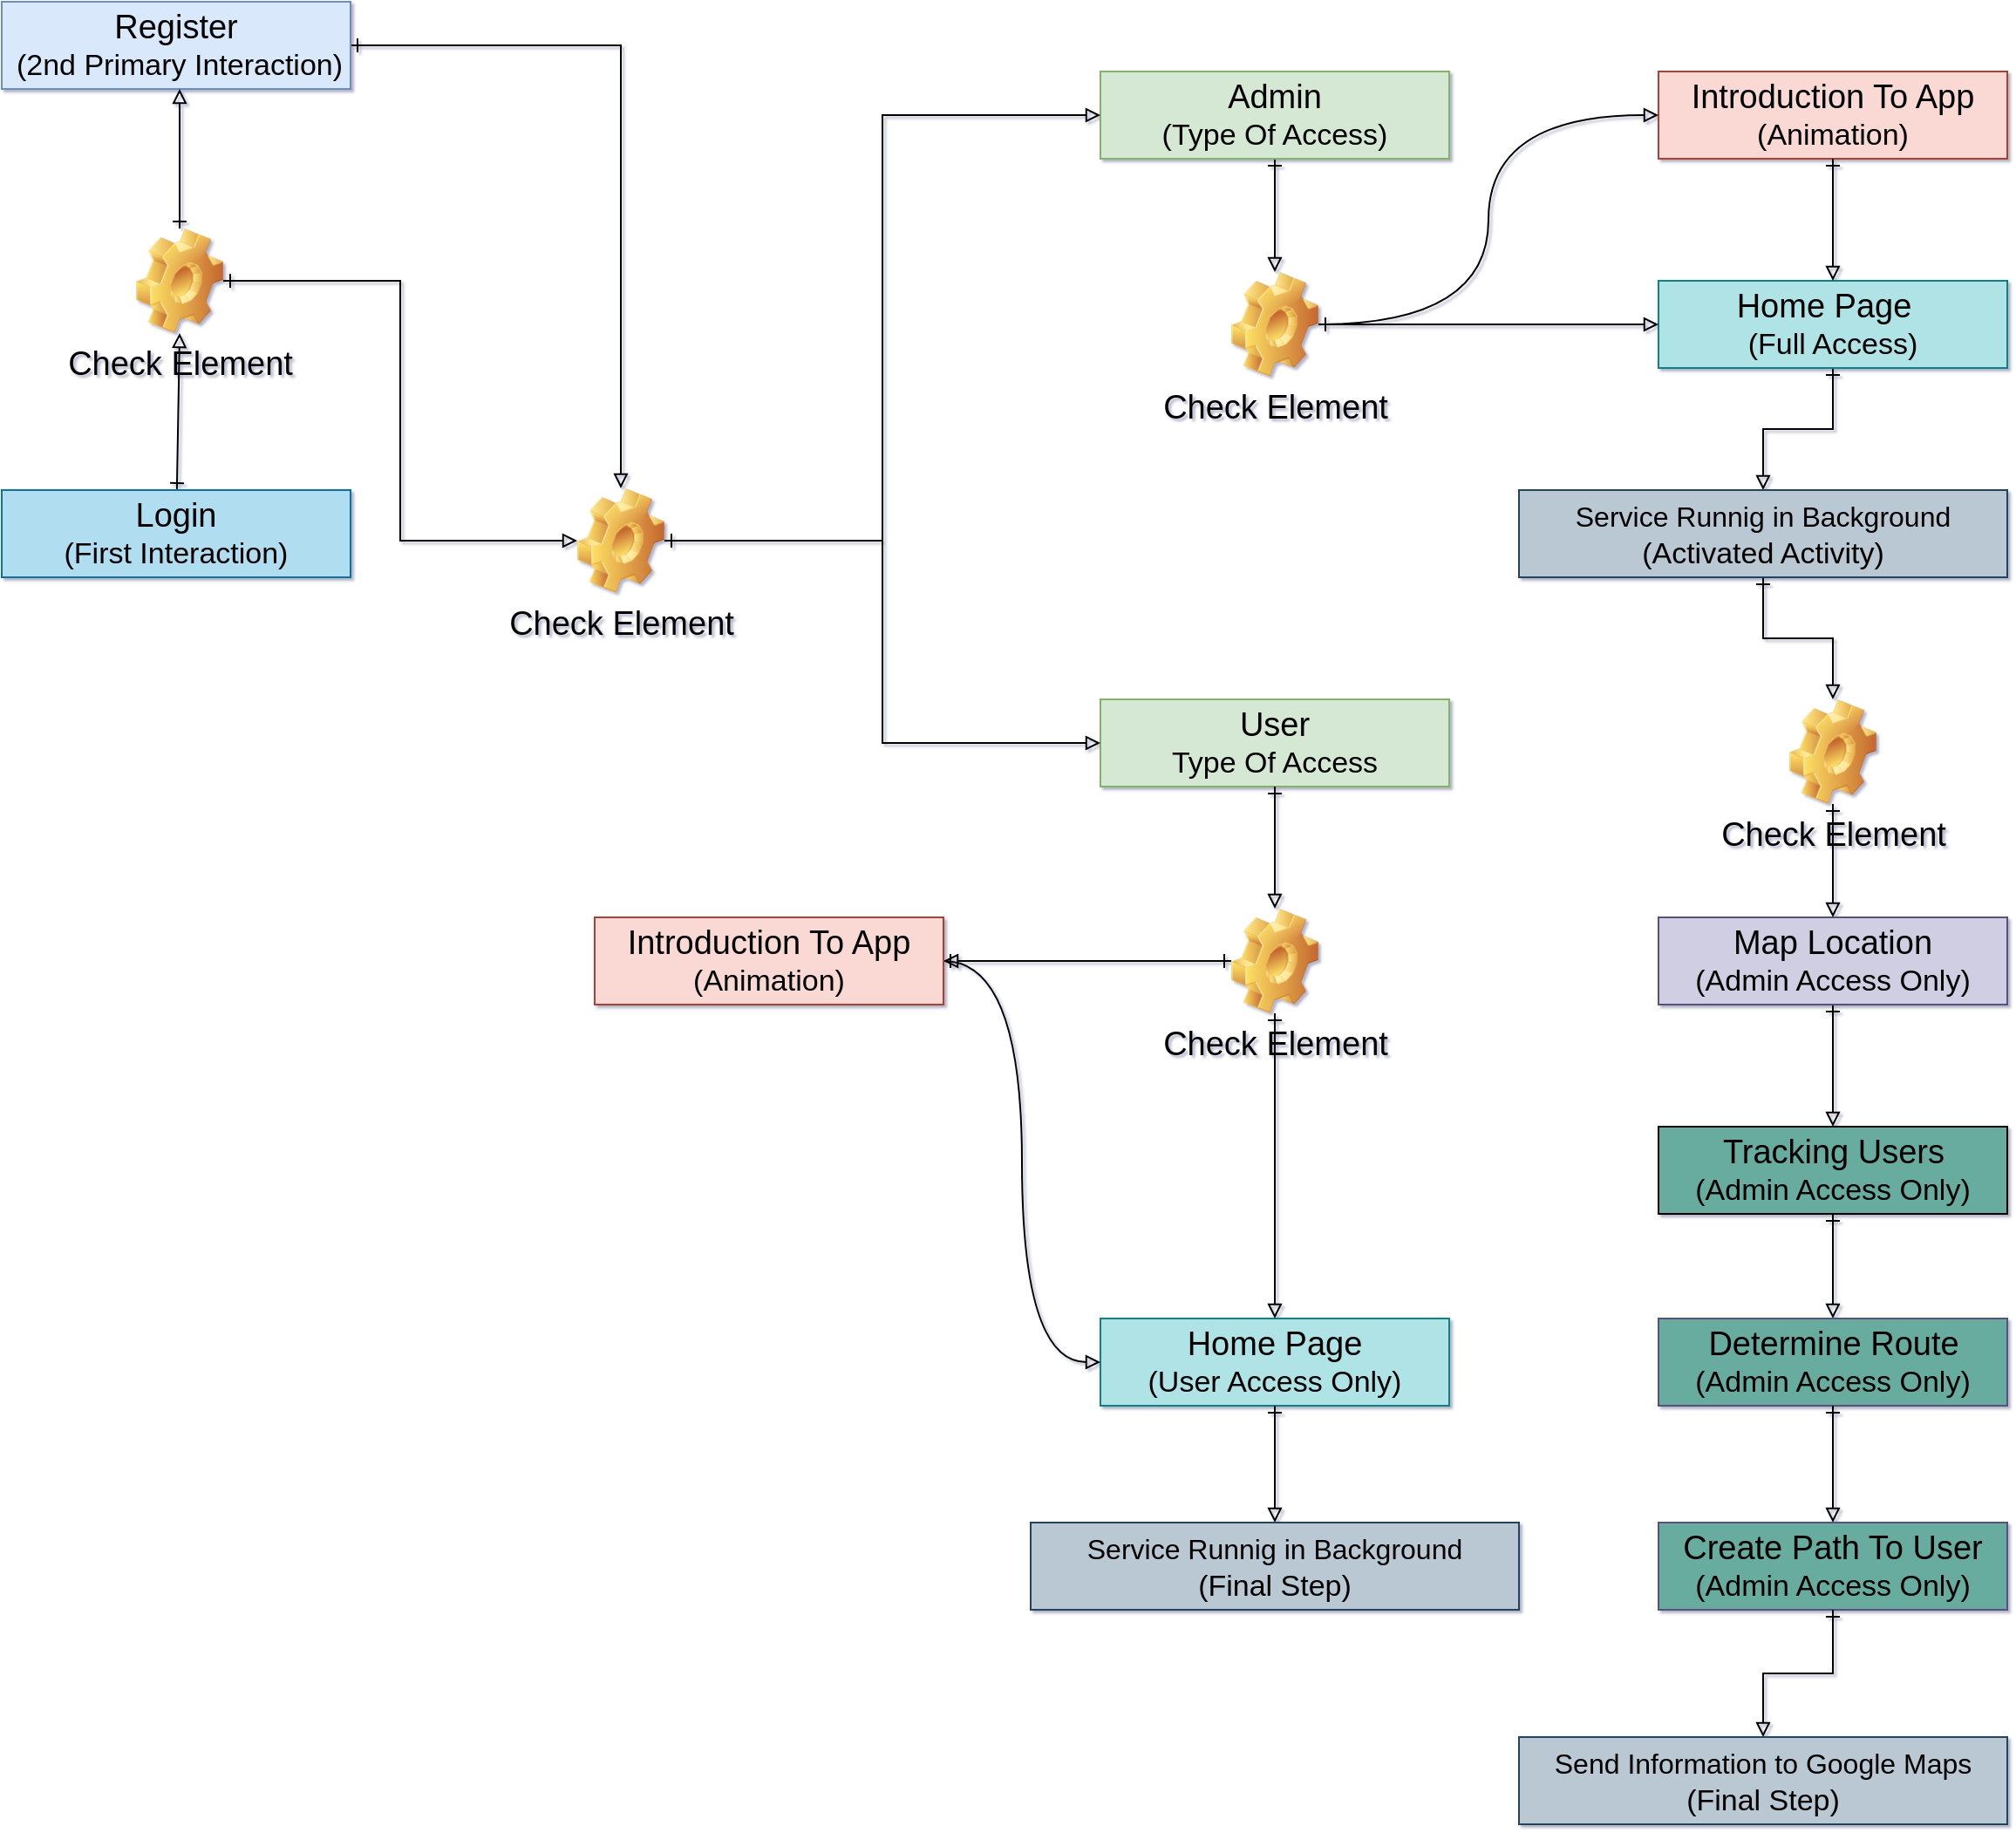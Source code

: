 <mxfile version="17.4.0" type="github">
  <diagram id="N6tmIyQtj-x3lcTnAezo" name="Page-1">
    <mxGraphModel dx="2188" dy="1172" grid="1" gridSize="10" guides="1" tooltips="1" connect="1" arrows="1" fold="1" page="1" pageScale="1" pageWidth="1169" pageHeight="827" background="none" math="0" shadow="1">
      <root>
        <mxCell id="0" />
        <mxCell id="1" parent="0" />
        <mxCell id="FwNl1LuLJ54zDbkeLXXp-123" style="edgeStyle=none;rounded=0;orthogonalLoop=1;jettySize=auto;html=1;entryX=0.5;entryY=1;entryDx=0;entryDy=0;fontSize=16;startArrow=ERone;startFill=0;endArrow=block;endFill=0;" edge="1" parent="1" source="FwNl1LuLJ54zDbkeLXXp-33" target="FwNl1LuLJ54zDbkeLXXp-46">
          <mxGeometry relative="1" as="geometry" />
        </mxCell>
        <mxCell id="FwNl1LuLJ54zDbkeLXXp-33" value="" style="rounded=0;whiteSpace=wrap;html=1;fillColor=#b1ddf0;strokeColor=#10739e;gradientColor=none;" vertex="1" parent="1">
          <mxGeometry x="10" y="360" width="200" height="50" as="geometry" />
        </mxCell>
        <mxCell id="FwNl1LuLJ54zDbkeLXXp-34" value="&lt;font style=&quot;font-size: 19px&quot;&gt;Login&lt;/font&gt;" style="text;html=1;strokeColor=none;fillColor=none;align=center;verticalAlign=middle;whiteSpace=wrap;rounded=0;" vertex="1" parent="1">
          <mxGeometry x="80" y="360" width="60" height="30" as="geometry" />
        </mxCell>
        <mxCell id="FwNl1LuLJ54zDbkeLXXp-37" value="&lt;font style=&quot;font-size: 17px&quot;&gt;(First Interaction)&lt;/font&gt;" style="text;html=1;strokeColor=none;fillColor=none;align=center;verticalAlign=middle;whiteSpace=wrap;rounded=0;fontSize=20;" vertex="1" parent="1">
          <mxGeometry x="30" y="380" width="160" height="30" as="geometry" />
        </mxCell>
        <mxCell id="FwNl1LuLJ54zDbkeLXXp-73" style="edgeStyle=orthogonalEdgeStyle;rounded=0;orthogonalLoop=1;jettySize=auto;html=1;entryX=0.5;entryY=0;entryDx=0;entryDy=0;fontSize=19;startArrow=ERone;startFill=0;endArrow=block;endFill=0;" edge="1" parent="1" source="FwNl1LuLJ54zDbkeLXXp-42" target="FwNl1LuLJ54zDbkeLXXp-72">
          <mxGeometry relative="1" as="geometry" />
        </mxCell>
        <mxCell id="FwNl1LuLJ54zDbkeLXXp-42" value="" style="rounded=0;whiteSpace=wrap;html=1;fillColor=#dae8fc;strokeColor=#6c8ebf;" vertex="1" parent="1">
          <mxGeometry x="10" y="80" width="200" height="50" as="geometry" />
        </mxCell>
        <mxCell id="FwNl1LuLJ54zDbkeLXXp-43" value="&lt;span style=&quot;font-size: 19px&quot;&gt;Register&lt;/span&gt;" style="text;html=1;strokeColor=none;fillColor=none;align=center;verticalAlign=middle;whiteSpace=wrap;rounded=0;" vertex="1" parent="1">
          <mxGeometry x="45" y="80" width="130" height="30" as="geometry" />
        </mxCell>
        <mxCell id="FwNl1LuLJ54zDbkeLXXp-44" value="&lt;font style=&quot;font-size: 17px&quot;&gt;(2nd Primary Interaction)&lt;/font&gt;" style="text;html=1;strokeColor=none;fillColor=none;align=center;verticalAlign=middle;whiteSpace=wrap;rounded=0;fontSize=20;" vertex="1" parent="1">
          <mxGeometry x="14" y="100" width="196" height="30" as="geometry" />
        </mxCell>
        <mxCell id="FwNl1LuLJ54zDbkeLXXp-68" style="rounded=0;orthogonalLoop=1;jettySize=auto;html=1;entryX=0.5;entryY=1;entryDx=0;entryDy=0;fontSize=19;startArrow=ERone;startFill=0;endArrow=block;endFill=0;" edge="1" parent="1" source="FwNl1LuLJ54zDbkeLXXp-46" target="FwNl1LuLJ54zDbkeLXXp-44">
          <mxGeometry relative="1" as="geometry" />
        </mxCell>
        <mxCell id="FwNl1LuLJ54zDbkeLXXp-74" style="edgeStyle=orthogonalEdgeStyle;rounded=0;orthogonalLoop=1;jettySize=auto;html=1;entryX=0;entryY=0.5;entryDx=0;entryDy=0;fontSize=19;startArrow=ERone;startFill=0;endArrow=block;endFill=0;" edge="1" parent="1" source="FwNl1LuLJ54zDbkeLXXp-46" target="FwNl1LuLJ54zDbkeLXXp-72">
          <mxGeometry relative="1" as="geometry" />
        </mxCell>
        <mxCell id="FwNl1LuLJ54zDbkeLXXp-46" value="Check Element" style="shape=image;html=1;verticalLabelPosition=bottom;verticalAlign=top;imageAspect=0;image=img/clipart/Gear_128x128.png;fontSize=19;gradientColor=none;" vertex="1" parent="1">
          <mxGeometry x="87" y="210" width="50" height="60" as="geometry" />
        </mxCell>
        <mxCell id="FwNl1LuLJ54zDbkeLXXp-121" style="edgeStyle=orthogonalEdgeStyle;rounded=0;orthogonalLoop=1;jettySize=auto;html=1;fontSize=16;startArrow=ERone;startFill=0;endArrow=block;endFill=0;" edge="1" parent="1" source="FwNl1LuLJ54zDbkeLXXp-56" target="FwNl1LuLJ54zDbkeLXXp-118">
          <mxGeometry relative="1" as="geometry" />
        </mxCell>
        <mxCell id="FwNl1LuLJ54zDbkeLXXp-56" value="" style="rounded=0;whiteSpace=wrap;html=1;fillColor=#b0e3e6;strokeColor=#0e8088;" vertex="1" parent="1">
          <mxGeometry x="960" y="240" width="200" height="50" as="geometry" />
        </mxCell>
        <mxCell id="FwNl1LuLJ54zDbkeLXXp-57" value="&lt;span style=&quot;font-size: 19px&quot;&gt;Home Page&lt;/span&gt;" style="text;html=1;strokeColor=none;fillColor=none;align=center;verticalAlign=middle;whiteSpace=wrap;rounded=0;" vertex="1" parent="1">
          <mxGeometry x="990" y="240" width="130" height="30" as="geometry" />
        </mxCell>
        <mxCell id="FwNl1LuLJ54zDbkeLXXp-58" value="&lt;font style=&quot;font-size: 17px&quot;&gt;(Full Access)&lt;/font&gt;" style="text;html=1;strokeColor=none;fillColor=none;align=center;verticalAlign=middle;whiteSpace=wrap;rounded=0;fontSize=20;" vertex="1" parent="1">
          <mxGeometry x="980" y="260" width="160" height="30" as="geometry" />
        </mxCell>
        <mxCell id="FwNl1LuLJ54zDbkeLXXp-59" value="" style="rounded=0;whiteSpace=wrap;html=1;fillColor=#d5e8d4;strokeColor=#82b366;" vertex="1" parent="1">
          <mxGeometry x="640" y="480" width="200" height="50" as="geometry" />
        </mxCell>
        <mxCell id="FwNl1LuLJ54zDbkeLXXp-60" value="&lt;span style=&quot;font-size: 19px&quot;&gt;User&lt;/span&gt;" style="text;html=1;strokeColor=none;fillColor=none;align=center;verticalAlign=middle;whiteSpace=wrap;rounded=0;" vertex="1" parent="1">
          <mxGeometry x="675" y="480" width="130" height="30" as="geometry" />
        </mxCell>
        <mxCell id="FwNl1LuLJ54zDbkeLXXp-137" style="rounded=0;orthogonalLoop=1;jettySize=auto;html=1;entryX=0.5;entryY=0;entryDx=0;entryDy=0;fontSize=16;startArrow=ERone;startFill=0;endArrow=block;endFill=0;" edge="1" parent="1" source="FwNl1LuLJ54zDbkeLXXp-61" target="FwNl1LuLJ54zDbkeLXXp-124">
          <mxGeometry relative="1" as="geometry" />
        </mxCell>
        <mxCell id="FwNl1LuLJ54zDbkeLXXp-61" value="&lt;font style=&quot;font-size: 17px&quot;&gt;Type Of Access&lt;/font&gt;" style="text;html=1;strokeColor=none;fillColor=none;align=center;verticalAlign=middle;whiteSpace=wrap;rounded=0;fontSize=20;" vertex="1" parent="1">
          <mxGeometry x="660" y="500" width="160" height="30" as="geometry" />
        </mxCell>
        <mxCell id="FwNl1LuLJ54zDbkeLXXp-139" style="edgeStyle=none;rounded=0;orthogonalLoop=1;jettySize=auto;html=1;entryX=0.5;entryY=0;entryDx=0;entryDy=0;fontSize=16;startArrow=ERone;startFill=0;endArrow=block;endFill=0;" edge="1" parent="1" source="FwNl1LuLJ54zDbkeLXXp-62" target="FwNl1LuLJ54zDbkeLXXp-138">
          <mxGeometry relative="1" as="geometry" />
        </mxCell>
        <mxCell id="FwNl1LuLJ54zDbkeLXXp-62" value="" style="rounded=0;whiteSpace=wrap;html=1;fillColor=#d5e8d4;strokeColor=#82b366;" vertex="1" parent="1">
          <mxGeometry x="640" y="120" width="200" height="50" as="geometry" />
        </mxCell>
        <mxCell id="FwNl1LuLJ54zDbkeLXXp-63" value="&lt;span style=&quot;font-size: 19px&quot;&gt;Admin&lt;/span&gt;" style="text;html=1;strokeColor=none;fillColor=none;align=center;verticalAlign=middle;whiteSpace=wrap;rounded=0;" vertex="1" parent="1">
          <mxGeometry x="675" y="120" width="130" height="30" as="geometry" />
        </mxCell>
        <mxCell id="FwNl1LuLJ54zDbkeLXXp-64" value="&lt;font style=&quot;font-size: 17px&quot;&gt;(Type Of Access)&lt;/font&gt;" style="text;html=1;strokeColor=none;fillColor=none;align=center;verticalAlign=middle;whiteSpace=wrap;rounded=0;fontSize=20;" vertex="1" parent="1">
          <mxGeometry x="660" y="140" width="160" height="30" as="geometry" />
        </mxCell>
        <mxCell id="FwNl1LuLJ54zDbkeLXXp-133" style="edgeStyle=orthogonalEdgeStyle;rounded=0;orthogonalLoop=1;jettySize=auto;html=1;entryX=0;entryY=0.5;entryDx=0;entryDy=0;fontSize=16;startArrow=ERone;startFill=0;endArrow=block;endFill=0;" edge="1" parent="1" source="FwNl1LuLJ54zDbkeLXXp-72" target="FwNl1LuLJ54zDbkeLXXp-62">
          <mxGeometry relative="1" as="geometry" />
        </mxCell>
        <mxCell id="FwNl1LuLJ54zDbkeLXXp-134" style="edgeStyle=orthogonalEdgeStyle;rounded=0;orthogonalLoop=1;jettySize=auto;html=1;entryX=0;entryY=0.5;entryDx=0;entryDy=0;fontSize=16;startArrow=ERone;startFill=0;endArrow=block;endFill=0;" edge="1" parent="1" source="FwNl1LuLJ54zDbkeLXXp-72" target="FwNl1LuLJ54zDbkeLXXp-59">
          <mxGeometry relative="1" as="geometry" />
        </mxCell>
        <mxCell id="FwNl1LuLJ54zDbkeLXXp-72" value="Check Element" style="shape=image;html=1;verticalLabelPosition=bottom;verticalAlign=top;imageAspect=0;image=img/clipart/Gear_128x128.png;fontSize=19;gradientColor=none;" vertex="1" parent="1">
          <mxGeometry x="340" y="359" width="50" height="60" as="geometry" />
        </mxCell>
        <mxCell id="FwNl1LuLJ54zDbkeLXXp-78" value="" style="rounded=0;whiteSpace=wrap;html=1;fillColor=#b0e3e6;strokeColor=#0e8088;" vertex="1" parent="1">
          <mxGeometry x="640" y="835" width="200" height="50" as="geometry" />
        </mxCell>
        <mxCell id="FwNl1LuLJ54zDbkeLXXp-79" value="&lt;span style=&quot;font-size: 19px&quot;&gt;Home Page&lt;/span&gt;" style="text;html=1;strokeColor=none;fillColor=none;align=center;verticalAlign=middle;whiteSpace=wrap;rounded=0;" vertex="1" parent="1">
          <mxGeometry x="675" y="835" width="130" height="30" as="geometry" />
        </mxCell>
        <mxCell id="FwNl1LuLJ54zDbkeLXXp-99" style="edgeStyle=none;rounded=0;orthogonalLoop=1;jettySize=auto;html=1;fontSize=16;startArrow=ERone;startFill=0;endArrow=block;endFill=0;" edge="1" parent="1" source="FwNl1LuLJ54zDbkeLXXp-80" target="FwNl1LuLJ54zDbkeLXXp-96">
          <mxGeometry relative="1" as="geometry" />
        </mxCell>
        <mxCell id="FwNl1LuLJ54zDbkeLXXp-80" value="&lt;font style=&quot;font-size: 17px&quot;&gt;(User Access Only)&lt;/font&gt;" style="text;html=1;strokeColor=none;fillColor=none;align=center;verticalAlign=middle;whiteSpace=wrap;rounded=0;fontSize=20;" vertex="1" parent="1">
          <mxGeometry x="660" y="855" width="160" height="30" as="geometry" />
        </mxCell>
        <mxCell id="FwNl1LuLJ54zDbkeLXXp-104" style="edgeStyle=none;rounded=0;orthogonalLoop=1;jettySize=auto;html=1;fontSize=16;startArrow=ERone;startFill=0;endArrow=block;endFill=0;" edge="1" parent="1" source="FwNl1LuLJ54zDbkeLXXp-86" target="FwNl1LuLJ54zDbkeLXXp-101">
          <mxGeometry relative="1" as="geometry" />
        </mxCell>
        <mxCell id="FwNl1LuLJ54zDbkeLXXp-86" value="" style="rounded=0;whiteSpace=wrap;html=1;fillColor=#d0cee2;strokeColor=#56517e;" vertex="1" parent="1">
          <mxGeometry x="960" y="605" width="200" height="50" as="geometry" />
        </mxCell>
        <mxCell id="FwNl1LuLJ54zDbkeLXXp-87" value="&lt;span style=&quot;font-size: 19px&quot;&gt;Map Location&lt;/span&gt;" style="text;html=1;strokeColor=none;fillColor=none;align=center;verticalAlign=middle;whiteSpace=wrap;rounded=0;" vertex="1" parent="1">
          <mxGeometry x="995" y="605" width="130" height="30" as="geometry" />
        </mxCell>
        <mxCell id="FwNl1LuLJ54zDbkeLXXp-88" value="&lt;font style=&quot;font-size: 17px&quot;&gt;(Admin Access Only)&lt;/font&gt;" style="text;html=1;strokeColor=none;fillColor=none;align=center;verticalAlign=middle;whiteSpace=wrap;rounded=0;fontSize=20;" vertex="1" parent="1">
          <mxGeometry x="975" y="625" width="170" height="30" as="geometry" />
        </mxCell>
        <mxCell id="FwNl1LuLJ54zDbkeLXXp-100" style="edgeStyle=none;rounded=0;orthogonalLoop=1;jettySize=auto;html=1;fontSize=16;startArrow=ERone;startFill=0;endArrow=block;endFill=0;" edge="1" parent="1" source="FwNl1LuLJ54zDbkeLXXp-93" target="FwNl1LuLJ54zDbkeLXXp-86">
          <mxGeometry relative="1" as="geometry" />
        </mxCell>
        <mxCell id="FwNl1LuLJ54zDbkeLXXp-93" value="Check Element" style="shape=image;html=1;verticalLabelPosition=bottom;verticalAlign=top;imageAspect=0;image=img/clipart/Gear_128x128.png;fontSize=19;gradientColor=none;" vertex="1" parent="1">
          <mxGeometry x="1035" y="480" width="50" height="60" as="geometry" />
        </mxCell>
        <mxCell id="FwNl1LuLJ54zDbkeLXXp-96" value="" style="rounded=0;whiteSpace=wrap;html=1;fillColor=#bac8d3;strokeColor=#23445d;" vertex="1" parent="1">
          <mxGeometry x="600" y="952" width="280" height="50" as="geometry" />
        </mxCell>
        <mxCell id="FwNl1LuLJ54zDbkeLXXp-97" value="&lt;font style=&quot;font-size: 16px&quot;&gt;Service Runnig in Background&lt;/font&gt;" style="text;html=1;strokeColor=none;fillColor=none;align=center;verticalAlign=middle;whiteSpace=wrap;rounded=0;" vertex="1" parent="1">
          <mxGeometry x="620" y="952" width="240" height="30" as="geometry" />
        </mxCell>
        <mxCell id="FwNl1LuLJ54zDbkeLXXp-98" value="&lt;font style=&quot;font-size: 17px&quot;&gt;(Final Step)&lt;/font&gt;" style="text;html=1;strokeColor=none;fillColor=none;align=center;verticalAlign=middle;whiteSpace=wrap;rounded=0;fontSize=20;" vertex="1" parent="1">
          <mxGeometry x="660" y="972" width="160" height="30" as="geometry" />
        </mxCell>
        <mxCell id="FwNl1LuLJ54zDbkeLXXp-101" value="" style="rounded=0;whiteSpace=wrap;html=1;fillColor=#67AB9F;strokeColor=#000000;gradientColor=none;" vertex="1" parent="1">
          <mxGeometry x="960" y="725" width="200" height="50" as="geometry" />
        </mxCell>
        <mxCell id="FwNl1LuLJ54zDbkeLXXp-102" value="&lt;span style=&quot;font-size: 19px&quot;&gt;Tracking Users&lt;/span&gt;" style="text;html=1;strokeColor=none;fillColor=none;align=center;verticalAlign=middle;whiteSpace=wrap;rounded=0;" vertex="1" parent="1">
          <mxGeometry x="987.5" y="725" width="145" height="30" as="geometry" />
        </mxCell>
        <mxCell id="FwNl1LuLJ54zDbkeLXXp-109" style="edgeStyle=none;rounded=0;orthogonalLoop=1;jettySize=auto;html=1;fontSize=16;startArrow=ERone;startFill=0;endArrow=block;endFill=0;" edge="1" parent="1" source="FwNl1LuLJ54zDbkeLXXp-103" target="FwNl1LuLJ54zDbkeLXXp-106">
          <mxGeometry relative="1" as="geometry" />
        </mxCell>
        <mxCell id="FwNl1LuLJ54zDbkeLXXp-103" value="&lt;font style=&quot;font-size: 17px&quot;&gt;(Admin Access Only)&lt;/font&gt;" style="text;html=1;strokeColor=none;fillColor=none;align=center;verticalAlign=middle;whiteSpace=wrap;rounded=0;fontSize=20;" vertex="1" parent="1">
          <mxGeometry x="975" y="745" width="170" height="30" as="geometry" />
        </mxCell>
        <mxCell id="FwNl1LuLJ54zDbkeLXXp-106" value="" style="rounded=0;whiteSpace=wrap;html=1;fillColor=#67AB9F;strokeColor=#56517e;" vertex="1" parent="1">
          <mxGeometry x="960" y="835" width="200" height="50" as="geometry" />
        </mxCell>
        <mxCell id="FwNl1LuLJ54zDbkeLXXp-107" value="&lt;span style=&quot;font-size: 19px&quot;&gt;Determine Route&lt;/span&gt;" style="text;html=1;strokeColor=none;fillColor=none;align=center;verticalAlign=middle;whiteSpace=wrap;rounded=0;" vertex="1" parent="1">
          <mxGeometry x="983.75" y="835" width="152.5" height="30" as="geometry" />
        </mxCell>
        <mxCell id="FwNl1LuLJ54zDbkeLXXp-113" style="edgeStyle=none;rounded=0;orthogonalLoop=1;jettySize=auto;html=1;fontSize=16;startArrow=ERone;startFill=0;endArrow=block;endFill=0;" edge="1" parent="1" source="FwNl1LuLJ54zDbkeLXXp-108" target="FwNl1LuLJ54zDbkeLXXp-110">
          <mxGeometry relative="1" as="geometry" />
        </mxCell>
        <mxCell id="FwNl1LuLJ54zDbkeLXXp-108" value="&lt;font style=&quot;font-size: 17px&quot;&gt;(Admin Access Only)&lt;/font&gt;" style="text;html=1;strokeColor=none;fillColor=none;align=center;verticalAlign=middle;whiteSpace=wrap;rounded=0;fontSize=20;" vertex="1" parent="1">
          <mxGeometry x="975" y="855" width="170" height="30" as="geometry" />
        </mxCell>
        <mxCell id="FwNl1LuLJ54zDbkeLXXp-110" value="" style="rounded=0;whiteSpace=wrap;html=1;fillColor=#67AB9F;strokeColor=#56517e;" vertex="1" parent="1">
          <mxGeometry x="960" y="952" width="200" height="50" as="geometry" />
        </mxCell>
        <mxCell id="FwNl1LuLJ54zDbkeLXXp-111" value="&lt;span style=&quot;font-size: 19px&quot;&gt;Create Path To User&lt;/span&gt;" style="text;html=1;strokeColor=none;fillColor=none;align=center;verticalAlign=middle;whiteSpace=wrap;rounded=0;" vertex="1" parent="1">
          <mxGeometry x="970" y="952" width="180" height="30" as="geometry" />
        </mxCell>
        <mxCell id="FwNl1LuLJ54zDbkeLXXp-117" style="edgeStyle=orthogonalEdgeStyle;rounded=0;orthogonalLoop=1;jettySize=auto;html=1;fontSize=16;startArrow=ERone;startFill=0;endArrow=block;endFill=0;" edge="1" parent="1" source="FwNl1LuLJ54zDbkeLXXp-112" target="FwNl1LuLJ54zDbkeLXXp-114">
          <mxGeometry relative="1" as="geometry" />
        </mxCell>
        <mxCell id="FwNl1LuLJ54zDbkeLXXp-112" value="&lt;font style=&quot;font-size: 17px&quot;&gt;(Admin Access Only)&lt;/font&gt;" style="text;html=1;strokeColor=none;fillColor=none;align=center;verticalAlign=middle;whiteSpace=wrap;rounded=0;fontSize=20;" vertex="1" parent="1">
          <mxGeometry x="975" y="972" width="170" height="30" as="geometry" />
        </mxCell>
        <mxCell id="FwNl1LuLJ54zDbkeLXXp-114" value="" style="rounded=0;whiteSpace=wrap;html=1;fillColor=#bac8d3;strokeColor=#23445d;" vertex="1" parent="1">
          <mxGeometry x="880" y="1075" width="280" height="50" as="geometry" />
        </mxCell>
        <mxCell id="FwNl1LuLJ54zDbkeLXXp-115" value="&lt;font style=&quot;font-size: 16px&quot;&gt;Send Information to Google Maps&lt;/font&gt;" style="text;html=1;strokeColor=none;fillColor=none;align=center;verticalAlign=middle;whiteSpace=wrap;rounded=0;" vertex="1" parent="1">
          <mxGeometry x="890" y="1075" width="260" height="30" as="geometry" />
        </mxCell>
        <mxCell id="FwNl1LuLJ54zDbkeLXXp-116" value="&lt;font style=&quot;font-size: 17px&quot;&gt;(Final Step)&lt;/font&gt;" style="text;html=1;strokeColor=none;fillColor=none;align=center;verticalAlign=middle;whiteSpace=wrap;rounded=0;fontSize=20;" vertex="1" parent="1">
          <mxGeometry x="940" y="1095" width="160" height="30" as="geometry" />
        </mxCell>
        <mxCell id="FwNl1LuLJ54zDbkeLXXp-122" style="edgeStyle=orthogonalEdgeStyle;rounded=0;orthogonalLoop=1;jettySize=auto;html=1;entryX=0.5;entryY=0;entryDx=0;entryDy=0;fontSize=16;startArrow=ERone;startFill=0;endArrow=block;endFill=0;" edge="1" parent="1" source="FwNl1LuLJ54zDbkeLXXp-118" target="FwNl1LuLJ54zDbkeLXXp-93">
          <mxGeometry relative="1" as="geometry" />
        </mxCell>
        <mxCell id="FwNl1LuLJ54zDbkeLXXp-118" value="" style="rounded=0;whiteSpace=wrap;html=1;fillColor=#bac8d3;strokeColor=#23445d;" vertex="1" parent="1">
          <mxGeometry x="880" y="360" width="280" height="50" as="geometry" />
        </mxCell>
        <mxCell id="FwNl1LuLJ54zDbkeLXXp-119" value="&lt;font style=&quot;font-size: 16px&quot;&gt;Service Runnig in Background&lt;/font&gt;" style="text;html=1;strokeColor=none;fillColor=none;align=center;verticalAlign=middle;whiteSpace=wrap;rounded=0;" vertex="1" parent="1">
          <mxGeometry x="900" y="360" width="240" height="30" as="geometry" />
        </mxCell>
        <mxCell id="FwNl1LuLJ54zDbkeLXXp-120" value="&lt;font style=&quot;font-size: 17px&quot;&gt;(Activated Activity)&lt;/font&gt;" style="text;html=1;strokeColor=none;fillColor=none;align=center;verticalAlign=middle;whiteSpace=wrap;rounded=0;fontSize=20;" vertex="1" parent="1">
          <mxGeometry x="940" y="380" width="160" height="30" as="geometry" />
        </mxCell>
        <mxCell id="FwNl1LuLJ54zDbkeLXXp-150" style="edgeStyle=none;rounded=0;orthogonalLoop=1;jettySize=auto;html=1;fontSize=16;startArrow=ERone;startFill=0;endArrow=block;endFill=0;" edge="1" parent="1" source="FwNl1LuLJ54zDbkeLXXp-124" target="FwNl1LuLJ54zDbkeLXXp-147">
          <mxGeometry relative="1" as="geometry" />
        </mxCell>
        <mxCell id="FwNl1LuLJ54zDbkeLXXp-155" style="rounded=0;orthogonalLoop=1;jettySize=auto;html=1;fontSize=16;startArrow=ERone;startFill=0;endArrow=block;endFill=0;" edge="1" parent="1" source="FwNl1LuLJ54zDbkeLXXp-124" target="FwNl1LuLJ54zDbkeLXXp-78">
          <mxGeometry relative="1" as="geometry" />
        </mxCell>
        <mxCell id="FwNl1LuLJ54zDbkeLXXp-124" value="Check Element" style="shape=image;html=1;verticalLabelPosition=bottom;verticalAlign=top;imageAspect=0;image=img/clipart/Gear_128x128.png;fontSize=19;gradientColor=none;" vertex="1" parent="1">
          <mxGeometry x="715" y="600" width="50" height="60" as="geometry" />
        </mxCell>
        <mxCell id="FwNl1LuLJ54zDbkeLXXp-129" value="" style="rounded=0;whiteSpace=wrap;html=1;fillColor=#fad9d5;strokeColor=#ae4132;" vertex="1" parent="1">
          <mxGeometry x="960" y="120" width="200" height="50" as="geometry" />
        </mxCell>
        <mxCell id="FwNl1LuLJ54zDbkeLXXp-130" value="&lt;span style=&quot;font-size: 19px&quot;&gt;Introduction To App&lt;/span&gt;" style="text;html=1;strokeColor=none;fillColor=none;align=center;verticalAlign=middle;whiteSpace=wrap;rounded=0;" vertex="1" parent="1">
          <mxGeometry x="970" y="120" width="180" height="30" as="geometry" />
        </mxCell>
        <mxCell id="FwNl1LuLJ54zDbkeLXXp-146" style="rounded=0;orthogonalLoop=1;jettySize=auto;html=1;fontSize=16;startArrow=ERone;startFill=0;endArrow=block;endFill=0;" edge="1" parent="1" source="FwNl1LuLJ54zDbkeLXXp-131" target="FwNl1LuLJ54zDbkeLXXp-56">
          <mxGeometry relative="1" as="geometry" />
        </mxCell>
        <mxCell id="FwNl1LuLJ54zDbkeLXXp-131" value="&lt;font style=&quot;font-size: 17px&quot;&gt;(Animation)&lt;/font&gt;" style="text;html=1;strokeColor=none;fillColor=none;align=center;verticalAlign=middle;whiteSpace=wrap;rounded=0;fontSize=20;" vertex="1" parent="1">
          <mxGeometry x="980" y="140" width="160" height="30" as="geometry" />
        </mxCell>
        <mxCell id="FwNl1LuLJ54zDbkeLXXp-142" style="edgeStyle=orthogonalEdgeStyle;rounded=0;orthogonalLoop=1;jettySize=auto;html=1;entryX=0;entryY=0.5;entryDx=0;entryDy=0;fontSize=16;startArrow=ERone;startFill=0;endArrow=block;endFill=0;curved=1;" edge="1" parent="1" source="FwNl1LuLJ54zDbkeLXXp-138" target="FwNl1LuLJ54zDbkeLXXp-129">
          <mxGeometry relative="1" as="geometry" />
        </mxCell>
        <mxCell id="FwNl1LuLJ54zDbkeLXXp-143" style="edgeStyle=none;rounded=0;orthogonalLoop=1;jettySize=auto;html=1;fontSize=16;startArrow=ERone;startFill=0;endArrow=block;endFill=0;" edge="1" parent="1" source="FwNl1LuLJ54zDbkeLXXp-138" target="FwNl1LuLJ54zDbkeLXXp-56">
          <mxGeometry relative="1" as="geometry" />
        </mxCell>
        <mxCell id="FwNl1LuLJ54zDbkeLXXp-138" value="Check Element" style="shape=image;html=1;verticalLabelPosition=bottom;verticalAlign=top;imageAspect=0;image=img/clipart/Gear_128x128.png;fontSize=19;gradientColor=none;" vertex="1" parent="1">
          <mxGeometry x="715" y="235" width="50" height="60" as="geometry" />
        </mxCell>
        <mxCell id="FwNl1LuLJ54zDbkeLXXp-154" style="edgeStyle=orthogonalEdgeStyle;curved=1;rounded=0;orthogonalLoop=1;jettySize=auto;html=1;entryX=0;entryY=0.5;entryDx=0;entryDy=0;fontSize=16;startArrow=ERone;startFill=0;endArrow=block;endFill=0;" edge="1" parent="1" source="FwNl1LuLJ54zDbkeLXXp-147" target="FwNl1LuLJ54zDbkeLXXp-78">
          <mxGeometry relative="1" as="geometry" />
        </mxCell>
        <mxCell id="FwNl1LuLJ54zDbkeLXXp-147" value="" style="rounded=0;whiteSpace=wrap;html=1;fillColor=#fad9d5;strokeColor=#ae4132;" vertex="1" parent="1">
          <mxGeometry x="350" y="605" width="200" height="50" as="geometry" />
        </mxCell>
        <mxCell id="FwNl1LuLJ54zDbkeLXXp-148" value="&lt;span style=&quot;font-size: 19px&quot;&gt;Introduction To App&lt;/span&gt;" style="text;html=1;strokeColor=none;fillColor=none;align=center;verticalAlign=middle;whiteSpace=wrap;rounded=0;" vertex="1" parent="1">
          <mxGeometry x="360" y="605" width="180" height="30" as="geometry" />
        </mxCell>
        <mxCell id="FwNl1LuLJ54zDbkeLXXp-149" value="&lt;font style=&quot;font-size: 17px&quot;&gt;(Animation)&lt;/font&gt;" style="text;html=1;strokeColor=none;fillColor=none;align=center;verticalAlign=middle;whiteSpace=wrap;rounded=0;fontSize=20;" vertex="1" parent="1">
          <mxGeometry x="370" y="625" width="160" height="30" as="geometry" />
        </mxCell>
      </root>
    </mxGraphModel>
  </diagram>
</mxfile>
